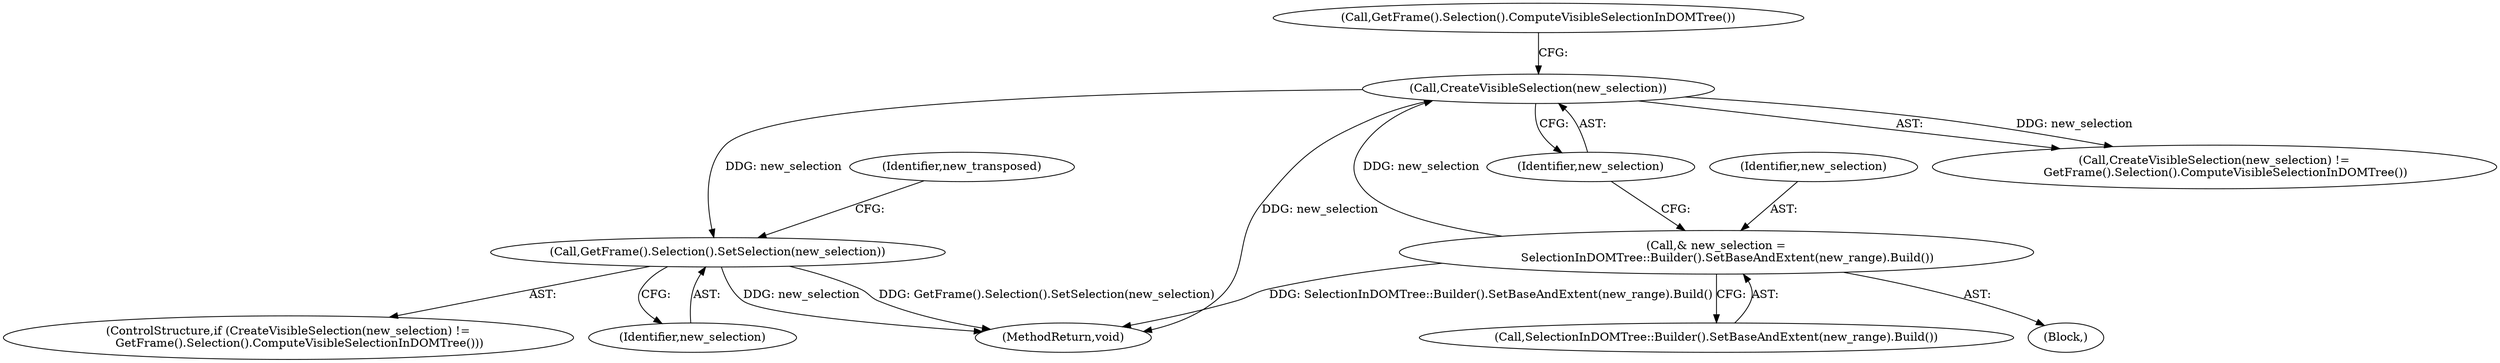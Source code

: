 digraph "1_Chrome_8ea5693d5cf304e56174bb6b65412f04209904db@del" {
"1000187" [label="(Call,GetFrame().Selection().SetSelection(new_selection))"];
"1000184" [label="(Call,CreateVisibleSelection(new_selection))"];
"1000179" [label="(Call,& new_selection =\n      SelectionInDOMTree::Builder().SetBaseAndExtent(new_range).Build())"];
"1000182" [label="(ControlStructure,if (CreateVisibleSelection(new_selection) !=\n      GetFrame().Selection().ComputeVisibleSelectionInDOMTree()))"];
"1000187" [label="(Call,GetFrame().Selection().SetSelection(new_selection))"];
"1000184" [label="(Call,CreateVisibleSelection(new_selection))"];
"1000190" [label="(Identifier,new_transposed)"];
"1000185" [label="(Identifier,new_selection)"];
"1000179" [label="(Call,& new_selection =\n      SelectionInDOMTree::Builder().SetBaseAndExtent(new_range).Build())"];
"1000181" [label="(Call,SelectionInDOMTree::Builder().SetBaseAndExtent(new_range).Build())"];
"1000188" [label="(Identifier,new_selection)"];
"1000186" [label="(Call,GetFrame().Selection().ComputeVisibleSelectionInDOMTree())"];
"1000103" [label="(Block,)"];
"1000183" [label="(Call,CreateVisibleSelection(new_selection) !=\n      GetFrame().Selection().ComputeVisibleSelectionInDOMTree())"];
"1000180" [label="(Identifier,new_selection)"];
"1000194" [label="(MethodReturn,void)"];
"1000187" -> "1000182"  [label="AST: "];
"1000187" -> "1000188"  [label="CFG: "];
"1000188" -> "1000187"  [label="AST: "];
"1000190" -> "1000187"  [label="CFG: "];
"1000187" -> "1000194"  [label="DDG: new_selection"];
"1000187" -> "1000194"  [label="DDG: GetFrame().Selection().SetSelection(new_selection)"];
"1000184" -> "1000187"  [label="DDG: new_selection"];
"1000184" -> "1000183"  [label="AST: "];
"1000184" -> "1000185"  [label="CFG: "];
"1000185" -> "1000184"  [label="AST: "];
"1000186" -> "1000184"  [label="CFG: "];
"1000184" -> "1000194"  [label="DDG: new_selection"];
"1000184" -> "1000183"  [label="DDG: new_selection"];
"1000179" -> "1000184"  [label="DDG: new_selection"];
"1000179" -> "1000103"  [label="AST: "];
"1000179" -> "1000181"  [label="CFG: "];
"1000180" -> "1000179"  [label="AST: "];
"1000181" -> "1000179"  [label="AST: "];
"1000185" -> "1000179"  [label="CFG: "];
"1000179" -> "1000194"  [label="DDG: SelectionInDOMTree::Builder().SetBaseAndExtent(new_range).Build()"];
}
